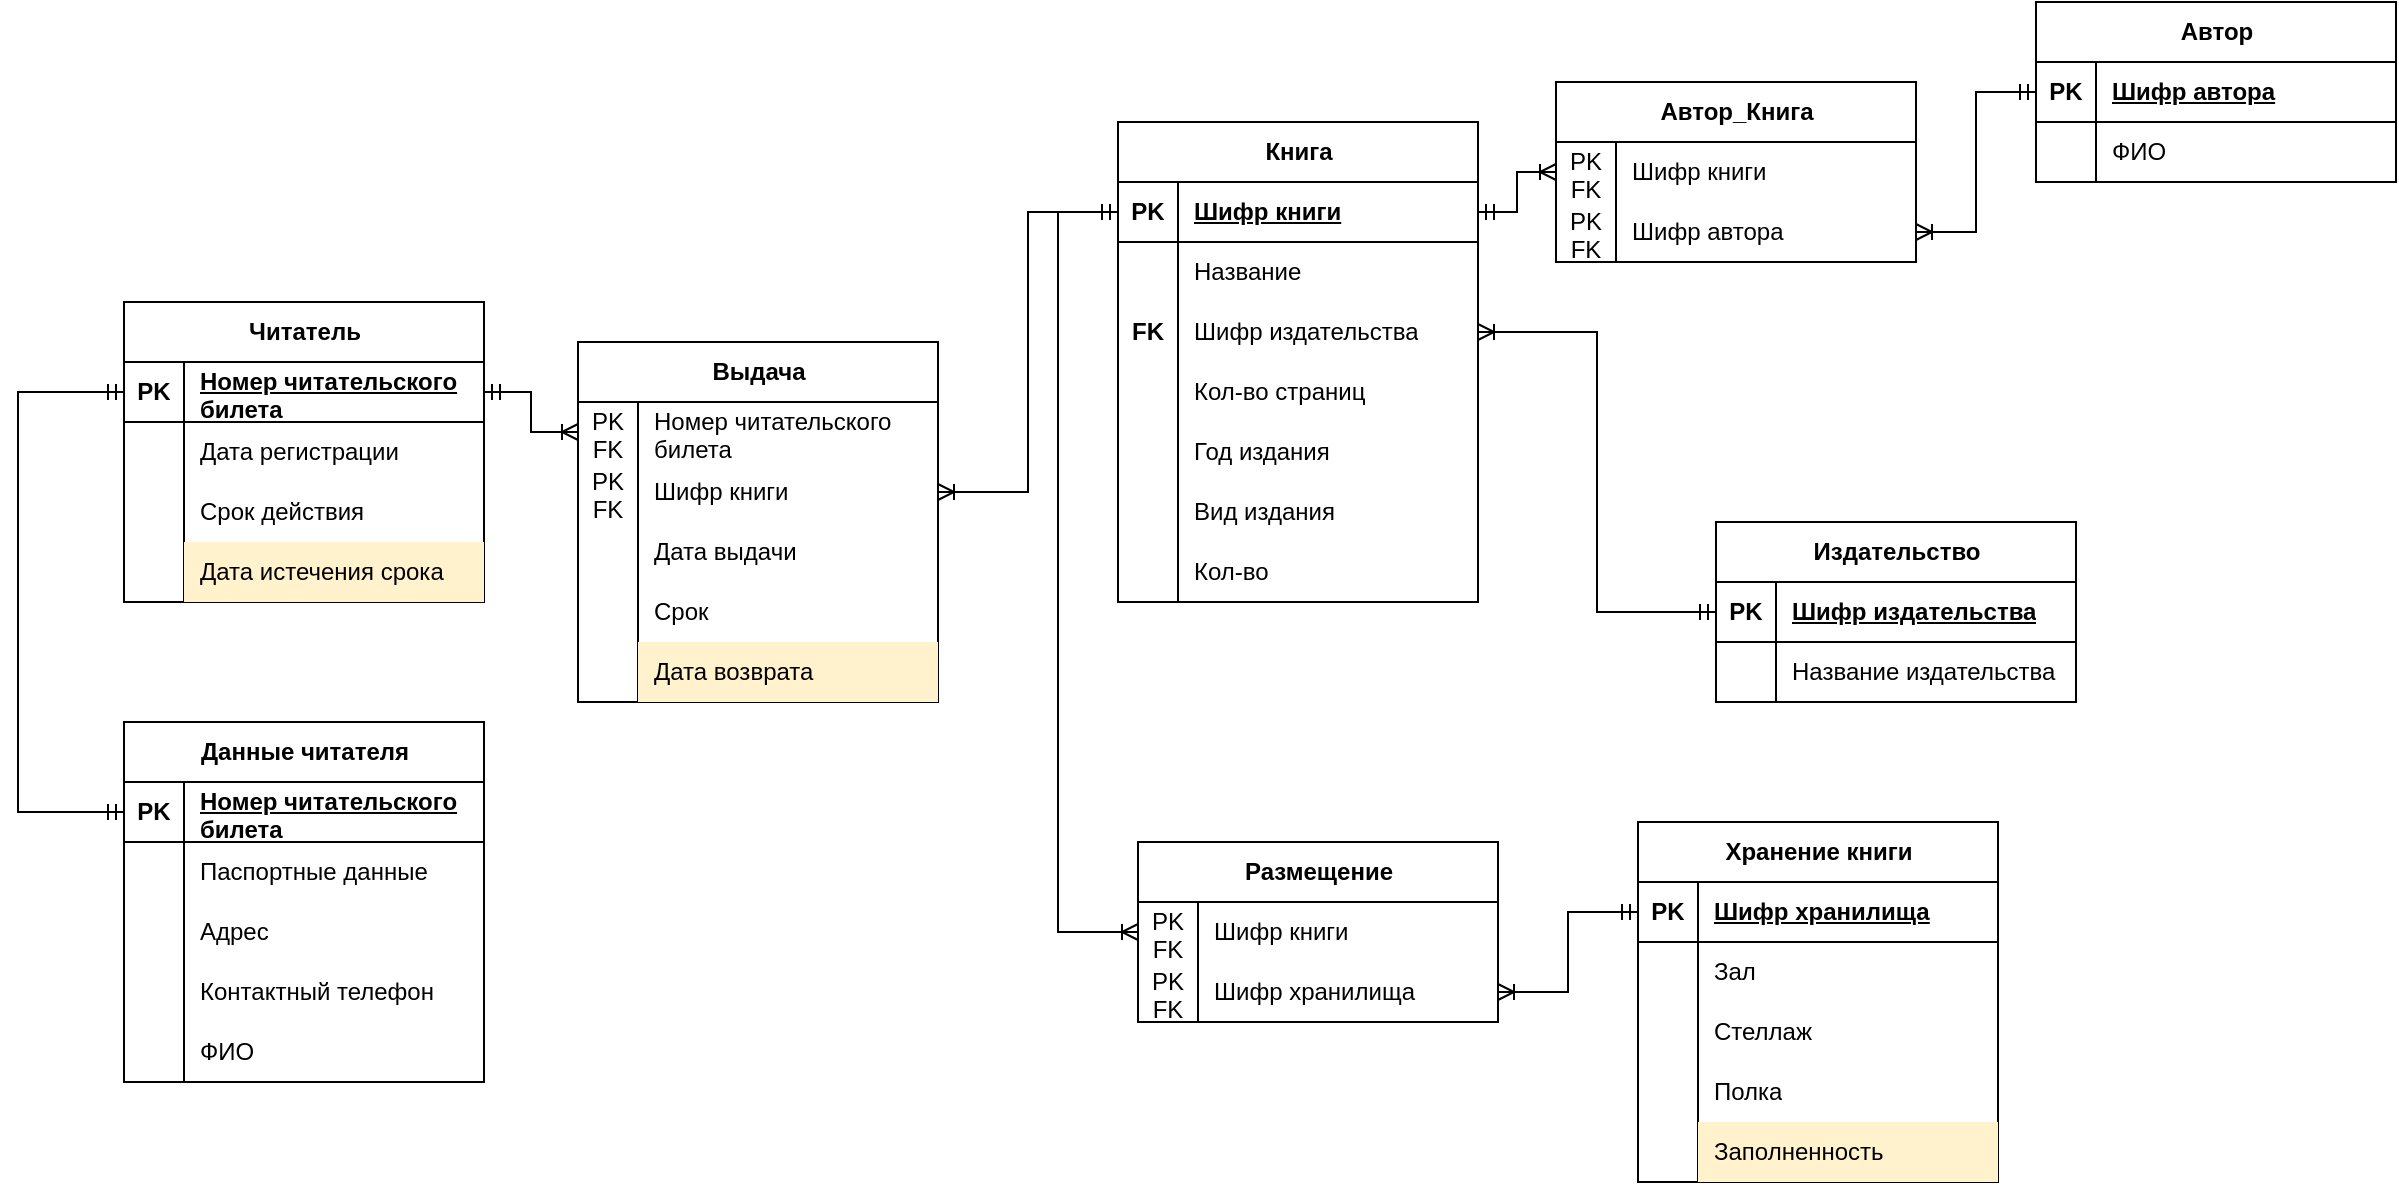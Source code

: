 <mxfile version="24.7.14">
  <diagram name="Страница — 1" id="LzeBoXB8WUXF_K56pBC5">
    <mxGraphModel dx="1050" dy="589" grid="1" gridSize="10" guides="1" tooltips="1" connect="1" arrows="1" fold="1" page="1" pageScale="1" pageWidth="827" pageHeight="1169" math="0" shadow="0">
      <root>
        <mxCell id="0" />
        <mxCell id="1" parent="0" />
        <mxCell id="ftoQZZpWw4mEpKQm2R86-1" value="Книга" style="shape=table;startSize=30;container=1;collapsible=1;childLayout=tableLayout;fixedRows=1;rowLines=0;fontStyle=1;align=center;resizeLast=1;html=1;" parent="1" vertex="1">
          <mxGeometry x="580" y="80" width="180" height="240" as="geometry" />
        </mxCell>
        <mxCell id="ftoQZZpWw4mEpKQm2R86-2" value="" style="shape=tableRow;horizontal=0;startSize=0;swimlaneHead=0;swimlaneBody=0;fillColor=none;collapsible=0;dropTarget=0;points=[[0,0.5],[1,0.5]];portConstraint=eastwest;top=0;left=0;right=0;bottom=1;" parent="ftoQZZpWw4mEpKQm2R86-1" vertex="1">
          <mxGeometry y="30" width="180" height="30" as="geometry" />
        </mxCell>
        <mxCell id="ftoQZZpWw4mEpKQm2R86-3" value="PK" style="shape=partialRectangle;connectable=0;fillColor=none;top=0;left=0;bottom=0;right=0;fontStyle=1;overflow=hidden;whiteSpace=wrap;html=1;" parent="ftoQZZpWw4mEpKQm2R86-2" vertex="1">
          <mxGeometry width="30" height="30" as="geometry">
            <mxRectangle width="30" height="30" as="alternateBounds" />
          </mxGeometry>
        </mxCell>
        <mxCell id="ftoQZZpWw4mEpKQm2R86-4" value="Шифр книги" style="shape=partialRectangle;connectable=0;fillColor=none;top=0;left=0;bottom=0;right=0;align=left;spacingLeft=6;fontStyle=5;overflow=hidden;whiteSpace=wrap;html=1;" parent="ftoQZZpWw4mEpKQm2R86-2" vertex="1">
          <mxGeometry x="30" width="150" height="30" as="geometry">
            <mxRectangle width="150" height="30" as="alternateBounds" />
          </mxGeometry>
        </mxCell>
        <mxCell id="ftoQZZpWw4mEpKQm2R86-5" value="" style="shape=tableRow;horizontal=0;startSize=0;swimlaneHead=0;swimlaneBody=0;fillColor=none;collapsible=0;dropTarget=0;points=[[0,0.5],[1,0.5]];portConstraint=eastwest;top=0;left=0;right=0;bottom=0;" parent="ftoQZZpWw4mEpKQm2R86-1" vertex="1">
          <mxGeometry y="60" width="180" height="30" as="geometry" />
        </mxCell>
        <mxCell id="ftoQZZpWw4mEpKQm2R86-6" value="" style="shape=partialRectangle;connectable=0;fillColor=none;top=0;left=0;bottom=0;right=0;editable=1;overflow=hidden;whiteSpace=wrap;html=1;" parent="ftoQZZpWw4mEpKQm2R86-5" vertex="1">
          <mxGeometry width="30" height="30" as="geometry">
            <mxRectangle width="30" height="30" as="alternateBounds" />
          </mxGeometry>
        </mxCell>
        <mxCell id="ftoQZZpWw4mEpKQm2R86-7" value="Название" style="shape=partialRectangle;connectable=0;fillColor=none;top=0;left=0;bottom=0;right=0;align=left;spacingLeft=6;overflow=hidden;whiteSpace=wrap;html=1;" parent="ftoQZZpWw4mEpKQm2R86-5" vertex="1">
          <mxGeometry x="30" width="150" height="30" as="geometry">
            <mxRectangle width="150" height="30" as="alternateBounds" />
          </mxGeometry>
        </mxCell>
        <mxCell id="ftoQZZpWw4mEpKQm2R86-11" value="" style="shape=tableRow;horizontal=0;startSize=0;swimlaneHead=0;swimlaneBody=0;fillColor=none;collapsible=0;dropTarget=0;points=[[0,0.5],[1,0.5]];portConstraint=eastwest;top=0;left=0;right=0;bottom=0;" parent="ftoQZZpWw4mEpKQm2R86-1" vertex="1">
          <mxGeometry y="90" width="180" height="30" as="geometry" />
        </mxCell>
        <mxCell id="ftoQZZpWw4mEpKQm2R86-12" value="&lt;b&gt;FK&lt;/b&gt;" style="shape=partialRectangle;connectable=0;fillColor=none;top=0;left=0;bottom=0;right=0;editable=1;overflow=hidden;whiteSpace=wrap;html=1;strokeWidth=1;perimeterSpacing=1;" parent="ftoQZZpWw4mEpKQm2R86-11" vertex="1">
          <mxGeometry width="30" height="30" as="geometry">
            <mxRectangle width="30" height="30" as="alternateBounds" />
          </mxGeometry>
        </mxCell>
        <mxCell id="ftoQZZpWw4mEpKQm2R86-13" value="Шифр издательства" style="shape=partialRectangle;connectable=0;fillColor=none;top=0;left=0;bottom=0;right=0;align=left;spacingLeft=6;overflow=hidden;whiteSpace=wrap;html=1;" parent="ftoQZZpWw4mEpKQm2R86-11" vertex="1">
          <mxGeometry x="30" width="150" height="30" as="geometry">
            <mxRectangle width="150" height="30" as="alternateBounds" />
          </mxGeometry>
        </mxCell>
        <mxCell id="ftoQZZpWw4mEpKQm2R86-17" style="shape=tableRow;horizontal=0;startSize=0;swimlaneHead=0;swimlaneBody=0;fillColor=none;collapsible=0;dropTarget=0;points=[[0,0.5],[1,0.5]];portConstraint=eastwest;top=0;left=0;right=0;bottom=0;" parent="ftoQZZpWw4mEpKQm2R86-1" vertex="1">
          <mxGeometry y="120" width="180" height="30" as="geometry" />
        </mxCell>
        <mxCell id="ftoQZZpWw4mEpKQm2R86-18" style="shape=partialRectangle;connectable=0;fillColor=none;top=0;left=0;bottom=0;right=0;editable=1;overflow=hidden;whiteSpace=wrap;html=1;" parent="ftoQZZpWw4mEpKQm2R86-17" vertex="1">
          <mxGeometry width="30" height="30" as="geometry">
            <mxRectangle width="30" height="30" as="alternateBounds" />
          </mxGeometry>
        </mxCell>
        <mxCell id="ftoQZZpWw4mEpKQm2R86-19" value="Кол-во страниц" style="shape=partialRectangle;connectable=0;fillColor=none;top=0;left=0;bottom=0;right=0;align=left;spacingLeft=6;overflow=hidden;whiteSpace=wrap;html=1;" parent="ftoQZZpWw4mEpKQm2R86-17" vertex="1">
          <mxGeometry x="30" width="150" height="30" as="geometry">
            <mxRectangle width="150" height="30" as="alternateBounds" />
          </mxGeometry>
        </mxCell>
        <mxCell id="ftoQZZpWw4mEpKQm2R86-93" style="shape=tableRow;horizontal=0;startSize=0;swimlaneHead=0;swimlaneBody=0;fillColor=none;collapsible=0;dropTarget=0;points=[[0,0.5],[1,0.5]];portConstraint=eastwest;top=0;left=0;right=0;bottom=0;" parent="ftoQZZpWw4mEpKQm2R86-1" vertex="1">
          <mxGeometry y="150" width="180" height="30" as="geometry" />
        </mxCell>
        <mxCell id="ftoQZZpWw4mEpKQm2R86-94" style="shape=partialRectangle;connectable=0;fillColor=none;top=0;left=0;bottom=0;right=0;editable=1;overflow=hidden;whiteSpace=wrap;html=1;" parent="ftoQZZpWw4mEpKQm2R86-93" vertex="1">
          <mxGeometry width="30" height="30" as="geometry">
            <mxRectangle width="30" height="30" as="alternateBounds" />
          </mxGeometry>
        </mxCell>
        <mxCell id="ftoQZZpWw4mEpKQm2R86-95" value="Год издания" style="shape=partialRectangle;connectable=0;fillColor=none;top=0;left=0;bottom=0;right=0;align=left;spacingLeft=6;overflow=hidden;whiteSpace=wrap;html=1;" parent="ftoQZZpWw4mEpKQm2R86-93" vertex="1">
          <mxGeometry x="30" width="150" height="30" as="geometry">
            <mxRectangle width="150" height="30" as="alternateBounds" />
          </mxGeometry>
        </mxCell>
        <mxCell id="ftoQZZpWw4mEpKQm2R86-90" style="shape=tableRow;horizontal=0;startSize=0;swimlaneHead=0;swimlaneBody=0;fillColor=none;collapsible=0;dropTarget=0;points=[[0,0.5],[1,0.5]];portConstraint=eastwest;top=0;left=0;right=0;bottom=0;" parent="ftoQZZpWw4mEpKQm2R86-1" vertex="1">
          <mxGeometry y="180" width="180" height="30" as="geometry" />
        </mxCell>
        <mxCell id="ftoQZZpWw4mEpKQm2R86-91" style="shape=partialRectangle;connectable=0;fillColor=none;top=0;left=0;bottom=0;right=0;editable=1;overflow=hidden;whiteSpace=wrap;html=1;" parent="ftoQZZpWw4mEpKQm2R86-90" vertex="1">
          <mxGeometry width="30" height="30" as="geometry">
            <mxRectangle width="30" height="30" as="alternateBounds" />
          </mxGeometry>
        </mxCell>
        <mxCell id="ftoQZZpWw4mEpKQm2R86-92" value="Вид издания" style="shape=partialRectangle;connectable=0;fillColor=none;top=0;left=0;bottom=0;right=0;align=left;spacingLeft=6;overflow=hidden;whiteSpace=wrap;html=1;" parent="ftoQZZpWw4mEpKQm2R86-90" vertex="1">
          <mxGeometry x="30" width="150" height="30" as="geometry">
            <mxRectangle width="150" height="30" as="alternateBounds" />
          </mxGeometry>
        </mxCell>
        <mxCell id="ftoQZZpWw4mEpKQm2R86-156" style="shape=tableRow;horizontal=0;startSize=0;swimlaneHead=0;swimlaneBody=0;fillColor=none;collapsible=0;dropTarget=0;points=[[0,0.5],[1,0.5]];portConstraint=eastwest;top=0;left=0;right=0;bottom=0;" parent="ftoQZZpWw4mEpKQm2R86-1" vertex="1">
          <mxGeometry y="210" width="180" height="30" as="geometry" />
        </mxCell>
        <mxCell id="ftoQZZpWw4mEpKQm2R86-157" style="shape=partialRectangle;connectable=0;fillColor=none;top=0;left=0;bottom=0;right=0;editable=1;overflow=hidden;whiteSpace=wrap;html=1;" parent="ftoQZZpWw4mEpKQm2R86-156" vertex="1">
          <mxGeometry width="30" height="30" as="geometry">
            <mxRectangle width="30" height="30" as="alternateBounds" />
          </mxGeometry>
        </mxCell>
        <mxCell id="ftoQZZpWw4mEpKQm2R86-158" value="Кол-во" style="shape=partialRectangle;connectable=0;fillColor=none;top=0;left=0;bottom=0;right=0;align=left;spacingLeft=6;overflow=hidden;whiteSpace=wrap;html=1;" parent="ftoQZZpWw4mEpKQm2R86-156" vertex="1">
          <mxGeometry x="30" width="150" height="30" as="geometry">
            <mxRectangle width="150" height="30" as="alternateBounds" />
          </mxGeometry>
        </mxCell>
        <mxCell id="ftoQZZpWw4mEpKQm2R86-20" value="Автор" style="shape=table;startSize=30;container=1;collapsible=1;childLayout=tableLayout;fixedRows=1;rowLines=0;fontStyle=1;align=center;resizeLast=1;html=1;" parent="1" vertex="1">
          <mxGeometry x="1039" y="20" width="180" height="90" as="geometry" />
        </mxCell>
        <mxCell id="ftoQZZpWw4mEpKQm2R86-21" value="" style="shape=tableRow;horizontal=0;startSize=0;swimlaneHead=0;swimlaneBody=0;fillColor=none;collapsible=0;dropTarget=0;points=[[0,0.5],[1,0.5]];portConstraint=eastwest;top=0;left=0;right=0;bottom=1;" parent="ftoQZZpWw4mEpKQm2R86-20" vertex="1">
          <mxGeometry y="30" width="180" height="30" as="geometry" />
        </mxCell>
        <mxCell id="ftoQZZpWw4mEpKQm2R86-22" value="PK" style="shape=partialRectangle;connectable=0;fillColor=none;top=0;left=0;bottom=0;right=0;fontStyle=1;overflow=hidden;whiteSpace=wrap;html=1;" parent="ftoQZZpWw4mEpKQm2R86-21" vertex="1">
          <mxGeometry width="30" height="30" as="geometry">
            <mxRectangle width="30" height="30" as="alternateBounds" />
          </mxGeometry>
        </mxCell>
        <mxCell id="ftoQZZpWw4mEpKQm2R86-23" value="Шифр автора" style="shape=partialRectangle;connectable=0;fillColor=none;top=0;left=0;bottom=0;right=0;align=left;spacingLeft=6;fontStyle=5;overflow=hidden;whiteSpace=wrap;html=1;" parent="ftoQZZpWw4mEpKQm2R86-21" vertex="1">
          <mxGeometry x="30" width="150" height="30" as="geometry">
            <mxRectangle width="150" height="30" as="alternateBounds" />
          </mxGeometry>
        </mxCell>
        <mxCell id="ftoQZZpWw4mEpKQm2R86-24" value="" style="shape=tableRow;horizontal=0;startSize=0;swimlaneHead=0;swimlaneBody=0;fillColor=none;collapsible=0;dropTarget=0;points=[[0,0.5],[1,0.5]];portConstraint=eastwest;top=0;left=0;right=0;bottom=0;" parent="ftoQZZpWw4mEpKQm2R86-20" vertex="1">
          <mxGeometry y="60" width="180" height="30" as="geometry" />
        </mxCell>
        <mxCell id="ftoQZZpWw4mEpKQm2R86-25" value="" style="shape=partialRectangle;connectable=0;fillColor=none;top=0;left=0;bottom=0;right=0;editable=1;overflow=hidden;whiteSpace=wrap;html=1;" parent="ftoQZZpWw4mEpKQm2R86-24" vertex="1">
          <mxGeometry width="30" height="30" as="geometry">
            <mxRectangle width="30" height="30" as="alternateBounds" />
          </mxGeometry>
        </mxCell>
        <mxCell id="ftoQZZpWw4mEpKQm2R86-26" value="ФИО" style="shape=partialRectangle;connectable=0;fillColor=none;top=0;left=0;bottom=0;right=0;align=left;spacingLeft=6;overflow=hidden;whiteSpace=wrap;html=1;" parent="ftoQZZpWw4mEpKQm2R86-24" vertex="1">
          <mxGeometry x="30" width="150" height="30" as="geometry">
            <mxRectangle width="150" height="30" as="alternateBounds" />
          </mxGeometry>
        </mxCell>
        <mxCell id="ftoQZZpWw4mEpKQm2R86-34" value="Издательство" style="shape=table;startSize=30;container=1;collapsible=1;childLayout=tableLayout;fixedRows=1;rowLines=0;fontStyle=1;align=center;resizeLast=1;html=1;" parent="1" vertex="1">
          <mxGeometry x="879" y="280" width="180" height="90" as="geometry" />
        </mxCell>
        <mxCell id="ftoQZZpWw4mEpKQm2R86-35" value="" style="shape=tableRow;horizontal=0;startSize=0;swimlaneHead=0;swimlaneBody=0;fillColor=none;collapsible=0;dropTarget=0;points=[[0,0.5],[1,0.5]];portConstraint=eastwest;top=0;left=0;right=0;bottom=1;" parent="ftoQZZpWw4mEpKQm2R86-34" vertex="1">
          <mxGeometry y="30" width="180" height="30" as="geometry" />
        </mxCell>
        <mxCell id="ftoQZZpWw4mEpKQm2R86-36" value="PK" style="shape=partialRectangle;connectable=0;fillColor=none;top=0;left=0;bottom=0;right=0;fontStyle=1;overflow=hidden;whiteSpace=wrap;html=1;" parent="ftoQZZpWw4mEpKQm2R86-35" vertex="1">
          <mxGeometry width="30" height="30" as="geometry">
            <mxRectangle width="30" height="30" as="alternateBounds" />
          </mxGeometry>
        </mxCell>
        <mxCell id="ftoQZZpWw4mEpKQm2R86-37" value="Шифр издательства" style="shape=partialRectangle;connectable=0;fillColor=none;top=0;left=0;bottom=0;right=0;align=left;spacingLeft=6;fontStyle=5;overflow=hidden;whiteSpace=wrap;html=1;" parent="ftoQZZpWw4mEpKQm2R86-35" vertex="1">
          <mxGeometry x="30" width="150" height="30" as="geometry">
            <mxRectangle width="150" height="30" as="alternateBounds" />
          </mxGeometry>
        </mxCell>
        <mxCell id="ftoQZZpWw4mEpKQm2R86-38" value="" style="shape=tableRow;horizontal=0;startSize=0;swimlaneHead=0;swimlaneBody=0;fillColor=none;collapsible=0;dropTarget=0;points=[[0,0.5],[1,0.5]];portConstraint=eastwest;top=0;left=0;right=0;bottom=0;" parent="ftoQZZpWw4mEpKQm2R86-34" vertex="1">
          <mxGeometry y="60" width="180" height="30" as="geometry" />
        </mxCell>
        <mxCell id="ftoQZZpWw4mEpKQm2R86-39" value="" style="shape=partialRectangle;connectable=0;fillColor=none;top=0;left=0;bottom=0;right=0;editable=1;overflow=hidden;whiteSpace=wrap;html=1;" parent="ftoQZZpWw4mEpKQm2R86-38" vertex="1">
          <mxGeometry width="30" height="30" as="geometry">
            <mxRectangle width="30" height="30" as="alternateBounds" />
          </mxGeometry>
        </mxCell>
        <mxCell id="ftoQZZpWw4mEpKQm2R86-40" value="Название издательства" style="shape=partialRectangle;connectable=0;fillColor=none;top=0;left=0;bottom=0;right=0;align=left;spacingLeft=6;overflow=hidden;whiteSpace=wrap;html=1;" parent="ftoQZZpWw4mEpKQm2R86-38" vertex="1">
          <mxGeometry x="30" width="150" height="30" as="geometry">
            <mxRectangle width="150" height="30" as="alternateBounds" />
          </mxGeometry>
        </mxCell>
        <mxCell id="ftoQZZpWw4mEpKQm2R86-47" value="" style="edgeStyle=orthogonalEdgeStyle;fontSize=12;html=1;endArrow=ERoneToMany;startArrow=ERmandOne;rounded=0;entryX=1;entryY=0.5;entryDx=0;entryDy=0;" parent="1" source="ftoQZZpWw4mEpKQm2R86-35" target="ftoQZZpWw4mEpKQm2R86-11" edge="1">
          <mxGeometry width="100" height="100" relative="1" as="geometry">
            <mxPoint x="649" y="440" as="sourcePoint" />
            <mxPoint x="749" y="340" as="targetPoint" />
          </mxGeometry>
        </mxCell>
        <mxCell id="ftoQZZpWw4mEpKQm2R86-48" value="Автор_Книга" style="shape=table;startSize=30;container=1;collapsible=1;childLayout=tableLayout;fixedRows=1;rowLines=0;fontStyle=1;align=center;resizeLast=1;html=1;" parent="1" vertex="1">
          <mxGeometry x="799" y="60" width="180" height="90" as="geometry" />
        </mxCell>
        <mxCell id="ftoQZZpWw4mEpKQm2R86-52" value="" style="shape=tableRow;horizontal=0;startSize=0;swimlaneHead=0;swimlaneBody=0;fillColor=none;collapsible=0;dropTarget=0;points=[[0,0.5],[1,0.5]];portConstraint=eastwest;top=0;left=0;right=0;bottom=0;" parent="ftoQZZpWw4mEpKQm2R86-48" vertex="1">
          <mxGeometry y="30" width="180" height="30" as="geometry" />
        </mxCell>
        <mxCell id="ftoQZZpWw4mEpKQm2R86-53" value="PK FK" style="shape=partialRectangle;connectable=0;fillColor=none;top=0;left=0;bottom=0;right=0;editable=1;overflow=hidden;whiteSpace=wrap;html=1;" parent="ftoQZZpWw4mEpKQm2R86-52" vertex="1">
          <mxGeometry width="30" height="30" as="geometry">
            <mxRectangle width="30" height="30" as="alternateBounds" />
          </mxGeometry>
        </mxCell>
        <mxCell id="ftoQZZpWw4mEpKQm2R86-54" value="Шифр книги" style="shape=partialRectangle;connectable=0;fillColor=none;top=0;left=0;bottom=0;right=0;align=left;spacingLeft=6;overflow=hidden;whiteSpace=wrap;html=1;" parent="ftoQZZpWw4mEpKQm2R86-52" vertex="1">
          <mxGeometry x="30" width="150" height="30" as="geometry">
            <mxRectangle width="150" height="30" as="alternateBounds" />
          </mxGeometry>
        </mxCell>
        <mxCell id="ftoQZZpWw4mEpKQm2R86-55" value="" style="shape=tableRow;horizontal=0;startSize=0;swimlaneHead=0;swimlaneBody=0;fillColor=none;collapsible=0;dropTarget=0;points=[[0,0.5],[1,0.5]];portConstraint=eastwest;top=0;left=0;right=0;bottom=0;" parent="ftoQZZpWw4mEpKQm2R86-48" vertex="1">
          <mxGeometry y="60" width="180" height="30" as="geometry" />
        </mxCell>
        <mxCell id="ftoQZZpWw4mEpKQm2R86-56" value="PK FK" style="shape=partialRectangle;connectable=0;fillColor=none;top=0;left=0;bottom=0;right=0;editable=1;overflow=hidden;whiteSpace=wrap;html=1;" parent="ftoQZZpWw4mEpKQm2R86-55" vertex="1">
          <mxGeometry width="30" height="30" as="geometry">
            <mxRectangle width="30" height="30" as="alternateBounds" />
          </mxGeometry>
        </mxCell>
        <mxCell id="ftoQZZpWw4mEpKQm2R86-57" value="Шифр автора" style="shape=partialRectangle;connectable=0;fillColor=none;top=0;left=0;bottom=0;right=0;align=left;spacingLeft=6;overflow=hidden;whiteSpace=wrap;html=1;" parent="ftoQZZpWw4mEpKQm2R86-55" vertex="1">
          <mxGeometry x="30" width="150" height="30" as="geometry">
            <mxRectangle width="150" height="30" as="alternateBounds" />
          </mxGeometry>
        </mxCell>
        <mxCell id="ftoQZZpWw4mEpKQm2R86-61" value="" style="edgeStyle=orthogonalEdgeStyle;fontSize=12;html=1;endArrow=ERoneToMany;startArrow=ERmandOne;rounded=0;entryX=0;entryY=0.5;entryDx=0;entryDy=0;exitX=1;exitY=0.5;exitDx=0;exitDy=0;" parent="1" source="ftoQZZpWw4mEpKQm2R86-2" target="ftoQZZpWw4mEpKQm2R86-52" edge="1">
          <mxGeometry width="100" height="100" relative="1" as="geometry">
            <mxPoint x="944" y="430" as="sourcePoint" />
            <mxPoint x="834" y="220" as="targetPoint" />
          </mxGeometry>
        </mxCell>
        <mxCell id="ftoQZZpWw4mEpKQm2R86-62" value="" style="edgeStyle=orthogonalEdgeStyle;fontSize=12;html=1;endArrow=ERoneToMany;startArrow=ERmandOne;rounded=0;entryX=1;entryY=0.5;entryDx=0;entryDy=0;exitX=0;exitY=0.5;exitDx=0;exitDy=0;" parent="1" source="ftoQZZpWw4mEpKQm2R86-21" target="ftoQZZpWw4mEpKQm2R86-55" edge="1">
          <mxGeometry width="100" height="100" relative="1" as="geometry">
            <mxPoint x="889" y="290" as="sourcePoint" />
            <mxPoint x="999" y="210" as="targetPoint" />
          </mxGeometry>
        </mxCell>
        <mxCell id="ftoQZZpWw4mEpKQm2R86-63" value="Читатель" style="shape=table;startSize=30;container=1;collapsible=1;childLayout=tableLayout;fixedRows=1;rowLines=0;fontStyle=1;align=center;resizeLast=1;html=1;" parent="1" vertex="1">
          <mxGeometry x="83" y="170" width="180" height="150" as="geometry" />
        </mxCell>
        <mxCell id="ftoQZZpWw4mEpKQm2R86-64" value="" style="shape=tableRow;horizontal=0;startSize=0;swimlaneHead=0;swimlaneBody=0;fillColor=none;collapsible=0;dropTarget=0;points=[[0,0.5],[1,0.5]];portConstraint=eastwest;top=0;left=0;right=0;bottom=1;" parent="ftoQZZpWw4mEpKQm2R86-63" vertex="1">
          <mxGeometry y="30" width="180" height="30" as="geometry" />
        </mxCell>
        <mxCell id="ftoQZZpWw4mEpKQm2R86-65" value="PK" style="shape=partialRectangle;connectable=0;fillColor=none;top=0;left=0;bottom=0;right=0;fontStyle=1;overflow=hidden;whiteSpace=wrap;html=1;" parent="ftoQZZpWw4mEpKQm2R86-64" vertex="1">
          <mxGeometry width="30" height="30" as="geometry">
            <mxRectangle width="30" height="30" as="alternateBounds" />
          </mxGeometry>
        </mxCell>
        <mxCell id="ftoQZZpWw4mEpKQm2R86-66" value="Номер читательского билета" style="shape=partialRectangle;connectable=0;fillColor=none;top=0;left=0;bottom=0;right=0;align=left;spacingLeft=6;fontStyle=5;overflow=hidden;whiteSpace=wrap;html=1;" parent="ftoQZZpWw4mEpKQm2R86-64" vertex="1">
          <mxGeometry x="30" width="150" height="30" as="geometry">
            <mxRectangle width="150" height="30" as="alternateBounds" />
          </mxGeometry>
        </mxCell>
        <mxCell id="ftoQZZpWw4mEpKQm2R86-164" style="shape=tableRow;horizontal=0;startSize=0;swimlaneHead=0;swimlaneBody=0;fillColor=none;collapsible=0;dropTarget=0;points=[[0,0.5],[1,0.5]];portConstraint=eastwest;top=0;left=0;right=0;bottom=0;" parent="ftoQZZpWw4mEpKQm2R86-63" vertex="1">
          <mxGeometry y="60" width="180" height="30" as="geometry" />
        </mxCell>
        <mxCell id="ftoQZZpWw4mEpKQm2R86-165" style="shape=partialRectangle;connectable=0;fillColor=none;top=0;left=0;bottom=0;right=0;editable=1;overflow=hidden;whiteSpace=wrap;html=1;" parent="ftoQZZpWw4mEpKQm2R86-164" vertex="1">
          <mxGeometry width="30" height="30" as="geometry">
            <mxRectangle width="30" height="30" as="alternateBounds" />
          </mxGeometry>
        </mxCell>
        <mxCell id="ftoQZZpWw4mEpKQm2R86-166" value="Дата регистрации" style="shape=partialRectangle;connectable=0;fillColor=none;top=0;left=0;bottom=0;right=0;align=left;spacingLeft=6;overflow=hidden;whiteSpace=wrap;html=1;" parent="ftoQZZpWw4mEpKQm2R86-164" vertex="1">
          <mxGeometry x="30" width="150" height="30" as="geometry">
            <mxRectangle width="150" height="30" as="alternateBounds" />
          </mxGeometry>
        </mxCell>
        <mxCell id="ftoQZZpWw4mEpKQm2R86-167" style="shape=tableRow;horizontal=0;startSize=0;swimlaneHead=0;swimlaneBody=0;fillColor=none;collapsible=0;dropTarget=0;points=[[0,0.5],[1,0.5]];portConstraint=eastwest;top=0;left=0;right=0;bottom=0;" parent="ftoQZZpWw4mEpKQm2R86-63" vertex="1">
          <mxGeometry y="90" width="180" height="30" as="geometry" />
        </mxCell>
        <mxCell id="ftoQZZpWw4mEpKQm2R86-168" style="shape=partialRectangle;connectable=0;fillColor=none;top=0;left=0;bottom=0;right=0;editable=1;overflow=hidden;whiteSpace=wrap;html=1;" parent="ftoQZZpWw4mEpKQm2R86-167" vertex="1">
          <mxGeometry width="30" height="30" as="geometry">
            <mxRectangle width="30" height="30" as="alternateBounds" />
          </mxGeometry>
        </mxCell>
        <mxCell id="ftoQZZpWw4mEpKQm2R86-169" value="Срок действия" style="shape=partialRectangle;connectable=0;fillColor=none;top=0;left=0;bottom=0;right=0;align=left;spacingLeft=6;overflow=hidden;whiteSpace=wrap;html=1;" parent="ftoQZZpWw4mEpKQm2R86-167" vertex="1">
          <mxGeometry x="30" width="150" height="30" as="geometry">
            <mxRectangle width="150" height="30" as="alternateBounds" />
          </mxGeometry>
        </mxCell>
        <mxCell id="ftoQZZpWw4mEpKQm2R86-173" style="shape=tableRow;horizontal=0;startSize=0;swimlaneHead=0;swimlaneBody=0;fillColor=none;collapsible=0;dropTarget=0;points=[[0,0.5],[1,0.5]];portConstraint=eastwest;top=0;left=0;right=0;bottom=0;" parent="ftoQZZpWw4mEpKQm2R86-63" vertex="1">
          <mxGeometry y="120" width="180" height="30" as="geometry" />
        </mxCell>
        <mxCell id="ftoQZZpWw4mEpKQm2R86-174" style="shape=partialRectangle;connectable=0;fillColor=none;top=0;left=0;bottom=0;right=0;editable=1;overflow=hidden;whiteSpace=wrap;html=1;" parent="ftoQZZpWw4mEpKQm2R86-173" vertex="1">
          <mxGeometry width="30" height="30" as="geometry">
            <mxRectangle width="30" height="30" as="alternateBounds" />
          </mxGeometry>
        </mxCell>
        <mxCell id="ftoQZZpWw4mEpKQm2R86-175" value="Дата истечения срока" style="shape=partialRectangle;connectable=0;fillColor=#fff2cc;top=0;left=0;bottom=0;right=0;align=left;spacingLeft=6;overflow=hidden;whiteSpace=wrap;html=1;strokeColor=#d6b656;" parent="ftoQZZpWw4mEpKQm2R86-173" vertex="1">
          <mxGeometry x="30" width="150" height="30" as="geometry">
            <mxRectangle width="150" height="30" as="alternateBounds" />
          </mxGeometry>
        </mxCell>
        <mxCell id="ftoQZZpWw4mEpKQm2R86-76" value="Данные читателя" style="shape=table;startSize=30;container=1;collapsible=1;childLayout=tableLayout;fixedRows=1;rowLines=0;fontStyle=1;align=center;resizeLast=1;html=1;" parent="1" vertex="1">
          <mxGeometry x="83" y="380" width="180" height="180" as="geometry" />
        </mxCell>
        <mxCell id="ftoQZZpWw4mEpKQm2R86-77" value="" style="shape=tableRow;horizontal=0;startSize=0;swimlaneHead=0;swimlaneBody=0;fillColor=none;collapsible=0;dropTarget=0;points=[[0,0.5],[1,0.5]];portConstraint=eastwest;top=0;left=0;right=0;bottom=1;" parent="ftoQZZpWw4mEpKQm2R86-76" vertex="1">
          <mxGeometry y="30" width="180" height="30" as="geometry" />
        </mxCell>
        <mxCell id="ftoQZZpWw4mEpKQm2R86-78" value="PK" style="shape=partialRectangle;connectable=0;fillColor=none;top=0;left=0;bottom=0;right=0;fontStyle=1;overflow=hidden;whiteSpace=wrap;html=1;" parent="ftoQZZpWw4mEpKQm2R86-77" vertex="1">
          <mxGeometry width="30" height="30" as="geometry">
            <mxRectangle width="30" height="30" as="alternateBounds" />
          </mxGeometry>
        </mxCell>
        <mxCell id="ftoQZZpWw4mEpKQm2R86-79" value="Номер читательского билета" style="shape=partialRectangle;connectable=0;fillColor=none;top=0;left=0;bottom=0;right=0;align=left;spacingLeft=6;fontStyle=5;overflow=hidden;whiteSpace=wrap;html=1;" parent="ftoQZZpWw4mEpKQm2R86-77" vertex="1">
          <mxGeometry x="30" width="150" height="30" as="geometry">
            <mxRectangle width="150" height="30" as="alternateBounds" />
          </mxGeometry>
        </mxCell>
        <mxCell id="ftoQZZpWw4mEpKQm2R86-80" value="" style="shape=tableRow;horizontal=0;startSize=0;swimlaneHead=0;swimlaneBody=0;fillColor=none;collapsible=0;dropTarget=0;points=[[0,0.5],[1,0.5]];portConstraint=eastwest;top=0;left=0;right=0;bottom=0;" parent="ftoQZZpWw4mEpKQm2R86-76" vertex="1">
          <mxGeometry y="60" width="180" height="30" as="geometry" />
        </mxCell>
        <mxCell id="ftoQZZpWw4mEpKQm2R86-81" value="" style="shape=partialRectangle;connectable=0;fillColor=none;top=0;left=0;bottom=0;right=0;editable=1;overflow=hidden;whiteSpace=wrap;html=1;" parent="ftoQZZpWw4mEpKQm2R86-80" vertex="1">
          <mxGeometry width="30" height="30" as="geometry">
            <mxRectangle width="30" height="30" as="alternateBounds" />
          </mxGeometry>
        </mxCell>
        <mxCell id="ftoQZZpWw4mEpKQm2R86-82" value="Паспортные данные" style="shape=partialRectangle;connectable=0;fillColor=none;top=0;left=0;bottom=0;right=0;align=left;spacingLeft=6;overflow=hidden;whiteSpace=wrap;html=1;" parent="ftoQZZpWw4mEpKQm2R86-80" vertex="1">
          <mxGeometry x="30" width="150" height="30" as="geometry">
            <mxRectangle width="150" height="30" as="alternateBounds" />
          </mxGeometry>
        </mxCell>
        <mxCell id="ftoQZZpWw4mEpKQm2R86-83" value="" style="shape=tableRow;horizontal=0;startSize=0;swimlaneHead=0;swimlaneBody=0;fillColor=none;collapsible=0;dropTarget=0;points=[[0,0.5],[1,0.5]];portConstraint=eastwest;top=0;left=0;right=0;bottom=0;" parent="ftoQZZpWw4mEpKQm2R86-76" vertex="1">
          <mxGeometry y="90" width="180" height="30" as="geometry" />
        </mxCell>
        <mxCell id="ftoQZZpWw4mEpKQm2R86-84" value="" style="shape=partialRectangle;connectable=0;fillColor=none;top=0;left=0;bottom=0;right=0;editable=1;overflow=hidden;whiteSpace=wrap;html=1;" parent="ftoQZZpWw4mEpKQm2R86-83" vertex="1">
          <mxGeometry width="30" height="30" as="geometry">
            <mxRectangle width="30" height="30" as="alternateBounds" />
          </mxGeometry>
        </mxCell>
        <mxCell id="ftoQZZpWw4mEpKQm2R86-85" value="Адрес" style="shape=partialRectangle;connectable=0;fillColor=none;top=0;left=0;bottom=0;right=0;align=left;spacingLeft=6;overflow=hidden;whiteSpace=wrap;html=1;" parent="ftoQZZpWw4mEpKQm2R86-83" vertex="1">
          <mxGeometry x="30" width="150" height="30" as="geometry">
            <mxRectangle width="150" height="30" as="alternateBounds" />
          </mxGeometry>
        </mxCell>
        <mxCell id="ftoQZZpWw4mEpKQm2R86-86" value="" style="shape=tableRow;horizontal=0;startSize=0;swimlaneHead=0;swimlaneBody=0;fillColor=none;collapsible=0;dropTarget=0;points=[[0,0.5],[1,0.5]];portConstraint=eastwest;top=0;left=0;right=0;bottom=0;" parent="ftoQZZpWw4mEpKQm2R86-76" vertex="1">
          <mxGeometry y="120" width="180" height="30" as="geometry" />
        </mxCell>
        <mxCell id="ftoQZZpWw4mEpKQm2R86-87" value="" style="shape=partialRectangle;connectable=0;fillColor=none;top=0;left=0;bottom=0;right=0;editable=1;overflow=hidden;whiteSpace=wrap;html=1;" parent="ftoQZZpWw4mEpKQm2R86-86" vertex="1">
          <mxGeometry width="30" height="30" as="geometry">
            <mxRectangle width="30" height="30" as="alternateBounds" />
          </mxGeometry>
        </mxCell>
        <mxCell id="ftoQZZpWw4mEpKQm2R86-88" value="Контактный телефон" style="shape=partialRectangle;connectable=0;fillColor=none;top=0;left=0;bottom=0;right=0;align=left;spacingLeft=6;overflow=hidden;whiteSpace=wrap;html=1;" parent="ftoQZZpWw4mEpKQm2R86-86" vertex="1">
          <mxGeometry x="30" width="150" height="30" as="geometry">
            <mxRectangle width="150" height="30" as="alternateBounds" />
          </mxGeometry>
        </mxCell>
        <mxCell id="ftoQZZpWw4mEpKQm2R86-170" style="shape=tableRow;horizontal=0;startSize=0;swimlaneHead=0;swimlaneBody=0;fillColor=none;collapsible=0;dropTarget=0;points=[[0,0.5],[1,0.5]];portConstraint=eastwest;top=0;left=0;right=0;bottom=0;" parent="ftoQZZpWw4mEpKQm2R86-76" vertex="1">
          <mxGeometry y="150" width="180" height="30" as="geometry" />
        </mxCell>
        <mxCell id="ftoQZZpWw4mEpKQm2R86-171" style="shape=partialRectangle;connectable=0;fillColor=none;top=0;left=0;bottom=0;right=0;editable=1;overflow=hidden;whiteSpace=wrap;html=1;" parent="ftoQZZpWw4mEpKQm2R86-170" vertex="1">
          <mxGeometry width="30" height="30" as="geometry">
            <mxRectangle width="30" height="30" as="alternateBounds" />
          </mxGeometry>
        </mxCell>
        <mxCell id="ftoQZZpWw4mEpKQm2R86-172" value="ФИО" style="shape=partialRectangle;connectable=0;fillColor=none;top=0;left=0;bottom=0;right=0;align=left;spacingLeft=6;overflow=hidden;whiteSpace=wrap;html=1;" parent="ftoQZZpWw4mEpKQm2R86-170" vertex="1">
          <mxGeometry x="30" width="150" height="30" as="geometry">
            <mxRectangle width="150" height="30" as="alternateBounds" />
          </mxGeometry>
        </mxCell>
        <mxCell id="ftoQZZpWw4mEpKQm2R86-89" value="" style="edgeStyle=elbowEdgeStyle;fontSize=12;html=1;endArrow=ERmandOne;startArrow=ERmandOne;rounded=0;entryX=0;entryY=0.5;entryDx=0;entryDy=0;exitX=0;exitY=0.5;exitDx=0;exitDy=0;" parent="1" source="ftoQZZpWw4mEpKQm2R86-77" target="ftoQZZpWw4mEpKQm2R86-64" edge="1">
          <mxGeometry width="100" height="100" relative="1" as="geometry">
            <mxPoint x="40" y="460" as="sourcePoint" />
            <mxPoint x="140" y="360" as="targetPoint" />
            <Array as="points">
              <mxPoint x="30" y="320" />
            </Array>
          </mxGeometry>
        </mxCell>
        <mxCell id="ftoQZZpWw4mEpKQm2R86-96" value="Выдача" style="shape=table;startSize=30;container=1;collapsible=1;childLayout=tableLayout;fixedRows=1;rowLines=0;fontStyle=1;align=center;resizeLast=1;html=1;" parent="1" vertex="1">
          <mxGeometry x="310" y="190" width="180" height="180" as="geometry" />
        </mxCell>
        <mxCell id="ftoQZZpWw4mEpKQm2R86-100" value="" style="shape=tableRow;horizontal=0;startSize=0;swimlaneHead=0;swimlaneBody=0;fillColor=none;collapsible=0;dropTarget=0;points=[[0,0.5],[1,0.5]];portConstraint=eastwest;top=0;left=0;right=0;bottom=0;" parent="ftoQZZpWw4mEpKQm2R86-96" vertex="1">
          <mxGeometry y="30" width="180" height="30" as="geometry" />
        </mxCell>
        <mxCell id="ftoQZZpWw4mEpKQm2R86-101" value="PK FK" style="shape=partialRectangle;connectable=0;fillColor=none;top=0;left=0;bottom=0;right=0;editable=1;overflow=hidden;whiteSpace=wrap;html=1;" parent="ftoQZZpWw4mEpKQm2R86-100" vertex="1">
          <mxGeometry width="30" height="30" as="geometry">
            <mxRectangle width="30" height="30" as="alternateBounds" />
          </mxGeometry>
        </mxCell>
        <mxCell id="ftoQZZpWw4mEpKQm2R86-102" value="&lt;span style=&quot;&quot;&gt;Номер читательского билета&lt;/span&gt;" style="shape=partialRectangle;connectable=0;fillColor=none;top=0;left=0;bottom=0;right=0;align=left;spacingLeft=6;overflow=hidden;whiteSpace=wrap;html=1;verticalAlign=middle;fontStyle=0" parent="ftoQZZpWw4mEpKQm2R86-100" vertex="1">
          <mxGeometry x="30" width="150" height="30" as="geometry">
            <mxRectangle width="150" height="30" as="alternateBounds" />
          </mxGeometry>
        </mxCell>
        <mxCell id="ftoQZZpWw4mEpKQm2R86-103" value="" style="shape=tableRow;horizontal=0;startSize=0;swimlaneHead=0;swimlaneBody=0;fillColor=none;collapsible=0;dropTarget=0;points=[[0,0.5],[1,0.5]];portConstraint=eastwest;top=0;left=0;right=0;bottom=0;" parent="ftoQZZpWw4mEpKQm2R86-96" vertex="1">
          <mxGeometry y="60" width="180" height="30" as="geometry" />
        </mxCell>
        <mxCell id="ftoQZZpWw4mEpKQm2R86-104" value="PK FK" style="shape=partialRectangle;connectable=0;fillColor=none;top=0;left=0;bottom=0;right=0;editable=1;overflow=hidden;whiteSpace=wrap;html=1;" parent="ftoQZZpWw4mEpKQm2R86-103" vertex="1">
          <mxGeometry width="30" height="30" as="geometry">
            <mxRectangle width="30" height="30" as="alternateBounds" />
          </mxGeometry>
        </mxCell>
        <mxCell id="ftoQZZpWw4mEpKQm2R86-105" value="Шифр книги" style="shape=partialRectangle;connectable=0;fillColor=none;top=0;left=0;bottom=0;right=0;align=left;spacingLeft=6;overflow=hidden;whiteSpace=wrap;html=1;" parent="ftoQZZpWw4mEpKQm2R86-103" vertex="1">
          <mxGeometry x="30" width="150" height="30" as="geometry">
            <mxRectangle width="150" height="30" as="alternateBounds" />
          </mxGeometry>
        </mxCell>
        <mxCell id="ftoQZZpWw4mEpKQm2R86-106" value="" style="shape=tableRow;horizontal=0;startSize=0;swimlaneHead=0;swimlaneBody=0;fillColor=none;collapsible=0;dropTarget=0;points=[[0,0.5],[1,0.5]];portConstraint=eastwest;top=0;left=0;right=0;bottom=0;" parent="ftoQZZpWw4mEpKQm2R86-96" vertex="1">
          <mxGeometry y="90" width="180" height="30" as="geometry" />
        </mxCell>
        <mxCell id="ftoQZZpWw4mEpKQm2R86-107" value="" style="shape=partialRectangle;connectable=0;fillColor=none;top=0;left=0;bottom=0;right=0;editable=1;overflow=hidden;whiteSpace=wrap;html=1;" parent="ftoQZZpWw4mEpKQm2R86-106" vertex="1">
          <mxGeometry width="30" height="30" as="geometry">
            <mxRectangle width="30" height="30" as="alternateBounds" />
          </mxGeometry>
        </mxCell>
        <mxCell id="ftoQZZpWw4mEpKQm2R86-108" value="Дата выдачи" style="shape=partialRectangle;connectable=0;fillColor=none;top=0;left=0;bottom=0;right=0;align=left;spacingLeft=6;overflow=hidden;whiteSpace=wrap;html=1;" parent="ftoQZZpWw4mEpKQm2R86-106" vertex="1">
          <mxGeometry x="30" width="150" height="30" as="geometry">
            <mxRectangle width="150" height="30" as="alternateBounds" />
          </mxGeometry>
        </mxCell>
        <mxCell id="ftoQZZpWw4mEpKQm2R86-109" style="shape=tableRow;horizontal=0;startSize=0;swimlaneHead=0;swimlaneBody=0;fillColor=none;collapsible=0;dropTarget=0;points=[[0,0.5],[1,0.5]];portConstraint=eastwest;top=0;left=0;right=0;bottom=0;" parent="ftoQZZpWw4mEpKQm2R86-96" vertex="1">
          <mxGeometry y="120" width="180" height="30" as="geometry" />
        </mxCell>
        <mxCell id="ftoQZZpWw4mEpKQm2R86-110" style="shape=partialRectangle;connectable=0;fillColor=none;top=0;left=0;bottom=0;right=0;editable=1;overflow=hidden;whiteSpace=wrap;html=1;" parent="ftoQZZpWw4mEpKQm2R86-109" vertex="1">
          <mxGeometry width="30" height="30" as="geometry">
            <mxRectangle width="30" height="30" as="alternateBounds" />
          </mxGeometry>
        </mxCell>
        <mxCell id="ftoQZZpWw4mEpKQm2R86-111" value="Срок&amp;nbsp;" style="shape=partialRectangle;connectable=0;fillColor=none;top=0;left=0;bottom=0;right=0;align=left;spacingLeft=6;overflow=hidden;whiteSpace=wrap;html=1;" parent="ftoQZZpWw4mEpKQm2R86-109" vertex="1">
          <mxGeometry x="30" width="150" height="30" as="geometry">
            <mxRectangle width="150" height="30" as="alternateBounds" />
          </mxGeometry>
        </mxCell>
        <mxCell id="ftoQZZpWw4mEpKQm2R86-112" style="shape=tableRow;horizontal=0;startSize=0;swimlaneHead=0;swimlaneBody=0;fillColor=none;collapsible=0;dropTarget=0;points=[[0,0.5],[1,0.5]];portConstraint=eastwest;top=0;left=0;right=0;bottom=0;" parent="ftoQZZpWw4mEpKQm2R86-96" vertex="1">
          <mxGeometry y="150" width="180" height="30" as="geometry" />
        </mxCell>
        <mxCell id="ftoQZZpWw4mEpKQm2R86-113" style="shape=partialRectangle;connectable=0;fillColor=none;top=0;left=0;bottom=0;right=0;editable=1;overflow=hidden;whiteSpace=wrap;html=1;" parent="ftoQZZpWw4mEpKQm2R86-112" vertex="1">
          <mxGeometry width="30" height="30" as="geometry">
            <mxRectangle width="30" height="30" as="alternateBounds" />
          </mxGeometry>
        </mxCell>
        <mxCell id="ftoQZZpWw4mEpKQm2R86-114" value="Дата возврата" style="shape=partialRectangle;connectable=0;fillColor=#fff2cc;top=0;left=0;bottom=0;right=0;align=left;spacingLeft=6;overflow=hidden;whiteSpace=wrap;html=1;strokeColor=#d6b656;" parent="ftoQZZpWw4mEpKQm2R86-112" vertex="1">
          <mxGeometry x="30" width="150" height="30" as="geometry">
            <mxRectangle width="150" height="30" as="alternateBounds" />
          </mxGeometry>
        </mxCell>
        <mxCell id="ftoQZZpWw4mEpKQm2R86-115" value="" style="edgeStyle=orthogonalEdgeStyle;fontSize=12;html=1;endArrow=ERoneToMany;startArrow=ERmandOne;rounded=0;entryX=0;entryY=0.5;entryDx=0;entryDy=0;exitX=1;exitY=0.5;exitDx=0;exitDy=0;" parent="1" source="ftoQZZpWw4mEpKQm2R86-64" target="ftoQZZpWw4mEpKQm2R86-100" edge="1">
          <mxGeometry width="100" height="100" relative="1" as="geometry">
            <mxPoint x="240" y="324.75" as="sourcePoint" />
            <mxPoint x="270" y="254.75" as="targetPoint" />
          </mxGeometry>
        </mxCell>
        <mxCell id="ftoQZZpWw4mEpKQm2R86-116" value="" style="edgeStyle=orthogonalEdgeStyle;fontSize=12;html=1;endArrow=ERoneToMany;startArrow=ERmandOne;rounded=0;entryX=1;entryY=0.5;entryDx=0;entryDy=0;" parent="1" source="ftoQZZpWw4mEpKQm2R86-2" target="ftoQZZpWw4mEpKQm2R86-103" edge="1">
          <mxGeometry width="100" height="100" relative="1" as="geometry">
            <mxPoint x="273" y="225" as="sourcePoint" />
            <mxPoint x="340" y="270" as="targetPoint" />
          </mxGeometry>
        </mxCell>
        <mxCell id="ftoQZZpWw4mEpKQm2R86-130" value="Хранение книги" style="shape=table;startSize=30;container=1;collapsible=1;childLayout=tableLayout;fixedRows=1;rowLines=0;fontStyle=1;align=center;resizeLast=1;html=1;" parent="1" vertex="1">
          <mxGeometry x="840" y="430" width="180" height="180" as="geometry" />
        </mxCell>
        <mxCell id="ftoQZZpWw4mEpKQm2R86-131" value="" style="shape=tableRow;horizontal=0;startSize=0;swimlaneHead=0;swimlaneBody=0;fillColor=none;collapsible=0;dropTarget=0;points=[[0,0.5],[1,0.5]];portConstraint=eastwest;top=0;left=0;right=0;bottom=1;" parent="ftoQZZpWw4mEpKQm2R86-130" vertex="1">
          <mxGeometry y="30" width="180" height="30" as="geometry" />
        </mxCell>
        <mxCell id="ftoQZZpWw4mEpKQm2R86-132" value="PK" style="shape=partialRectangle;connectable=0;fillColor=none;top=0;left=0;bottom=0;right=0;fontStyle=1;overflow=hidden;whiteSpace=wrap;html=1;" parent="ftoQZZpWw4mEpKQm2R86-131" vertex="1">
          <mxGeometry width="30" height="30" as="geometry">
            <mxRectangle width="30" height="30" as="alternateBounds" />
          </mxGeometry>
        </mxCell>
        <mxCell id="ftoQZZpWw4mEpKQm2R86-133" value="Шифр хранилища" style="shape=partialRectangle;connectable=0;fillColor=none;top=0;left=0;bottom=0;right=0;align=left;spacingLeft=6;fontStyle=5;overflow=hidden;whiteSpace=wrap;html=1;" parent="ftoQZZpWw4mEpKQm2R86-131" vertex="1">
          <mxGeometry x="30" width="150" height="30" as="geometry">
            <mxRectangle width="150" height="30" as="alternateBounds" />
          </mxGeometry>
        </mxCell>
        <mxCell id="ftoQZZpWw4mEpKQm2R86-134" value="" style="shape=tableRow;horizontal=0;startSize=0;swimlaneHead=0;swimlaneBody=0;fillColor=none;collapsible=0;dropTarget=0;points=[[0,0.5],[1,0.5]];portConstraint=eastwest;top=0;left=0;right=0;bottom=0;" parent="ftoQZZpWw4mEpKQm2R86-130" vertex="1">
          <mxGeometry y="60" width="180" height="30" as="geometry" />
        </mxCell>
        <mxCell id="ftoQZZpWw4mEpKQm2R86-135" value="" style="shape=partialRectangle;connectable=0;fillColor=none;top=0;left=0;bottom=0;right=0;editable=1;overflow=hidden;whiteSpace=wrap;html=1;" parent="ftoQZZpWw4mEpKQm2R86-134" vertex="1">
          <mxGeometry width="30" height="30" as="geometry">
            <mxRectangle width="30" height="30" as="alternateBounds" />
          </mxGeometry>
        </mxCell>
        <mxCell id="ftoQZZpWw4mEpKQm2R86-136" value="Зал" style="shape=partialRectangle;connectable=0;fillColor=none;top=0;left=0;bottom=0;right=0;align=left;spacingLeft=6;overflow=hidden;whiteSpace=wrap;html=1;" parent="ftoQZZpWw4mEpKQm2R86-134" vertex="1">
          <mxGeometry x="30" width="150" height="30" as="geometry">
            <mxRectangle width="150" height="30" as="alternateBounds" />
          </mxGeometry>
        </mxCell>
        <mxCell id="ftoQZZpWw4mEpKQm2R86-137" value="" style="shape=tableRow;horizontal=0;startSize=0;swimlaneHead=0;swimlaneBody=0;fillColor=none;collapsible=0;dropTarget=0;points=[[0,0.5],[1,0.5]];portConstraint=eastwest;top=0;left=0;right=0;bottom=0;" parent="ftoQZZpWw4mEpKQm2R86-130" vertex="1">
          <mxGeometry y="90" width="180" height="30" as="geometry" />
        </mxCell>
        <mxCell id="ftoQZZpWw4mEpKQm2R86-138" value="" style="shape=partialRectangle;connectable=0;fillColor=none;top=0;left=0;bottom=0;right=0;editable=1;overflow=hidden;whiteSpace=wrap;html=1;" parent="ftoQZZpWw4mEpKQm2R86-137" vertex="1">
          <mxGeometry width="30" height="30" as="geometry">
            <mxRectangle width="30" height="30" as="alternateBounds" />
          </mxGeometry>
        </mxCell>
        <mxCell id="ftoQZZpWw4mEpKQm2R86-139" value="Стеллаж" style="shape=partialRectangle;connectable=0;fillColor=none;top=0;left=0;bottom=0;right=0;align=left;spacingLeft=6;overflow=hidden;whiteSpace=wrap;html=1;" parent="ftoQZZpWw4mEpKQm2R86-137" vertex="1">
          <mxGeometry x="30" width="150" height="30" as="geometry">
            <mxRectangle width="150" height="30" as="alternateBounds" />
          </mxGeometry>
        </mxCell>
        <mxCell id="ftoQZZpWw4mEpKQm2R86-140" value="" style="shape=tableRow;horizontal=0;startSize=0;swimlaneHead=0;swimlaneBody=0;fillColor=none;collapsible=0;dropTarget=0;points=[[0,0.5],[1,0.5]];portConstraint=eastwest;top=0;left=0;right=0;bottom=0;" parent="ftoQZZpWw4mEpKQm2R86-130" vertex="1">
          <mxGeometry y="120" width="180" height="30" as="geometry" />
        </mxCell>
        <mxCell id="ftoQZZpWw4mEpKQm2R86-141" value="" style="shape=partialRectangle;connectable=0;fillColor=none;top=0;left=0;bottom=0;right=0;editable=1;overflow=hidden;whiteSpace=wrap;html=1;" parent="ftoQZZpWw4mEpKQm2R86-140" vertex="1">
          <mxGeometry width="30" height="30" as="geometry">
            <mxRectangle width="30" height="30" as="alternateBounds" />
          </mxGeometry>
        </mxCell>
        <mxCell id="ftoQZZpWw4mEpKQm2R86-142" value="Полка" style="shape=partialRectangle;connectable=0;fillColor=none;top=0;left=0;bottom=0;right=0;align=left;spacingLeft=6;overflow=hidden;whiteSpace=wrap;html=1;" parent="ftoQZZpWw4mEpKQm2R86-140" vertex="1">
          <mxGeometry x="30" width="150" height="30" as="geometry">
            <mxRectangle width="150" height="30" as="alternateBounds" />
          </mxGeometry>
        </mxCell>
        <mxCell id="ftoQZZpWw4mEpKQm2R86-161" style="shape=tableRow;horizontal=0;startSize=0;swimlaneHead=0;swimlaneBody=0;fillColor=none;collapsible=0;dropTarget=0;points=[[0,0.5],[1,0.5]];portConstraint=eastwest;top=0;left=0;right=0;bottom=0;" parent="ftoQZZpWw4mEpKQm2R86-130" vertex="1">
          <mxGeometry y="150" width="180" height="30" as="geometry" />
        </mxCell>
        <mxCell id="ftoQZZpWw4mEpKQm2R86-162" style="shape=partialRectangle;connectable=0;fillColor=none;top=0;left=0;bottom=0;right=0;editable=1;overflow=hidden;whiteSpace=wrap;html=1;" parent="ftoQZZpWw4mEpKQm2R86-161" vertex="1">
          <mxGeometry width="30" height="30" as="geometry">
            <mxRectangle width="30" height="30" as="alternateBounds" />
          </mxGeometry>
        </mxCell>
        <mxCell id="ftoQZZpWw4mEpKQm2R86-163" value="Заполненность" style="shape=partialRectangle;connectable=0;fillColor=#fff2cc;top=0;left=0;bottom=0;right=0;align=left;spacingLeft=6;overflow=hidden;whiteSpace=wrap;html=1;strokeColor=#d6b656;" parent="ftoQZZpWw4mEpKQm2R86-161" vertex="1">
          <mxGeometry x="30" width="150" height="30" as="geometry">
            <mxRectangle width="150" height="30" as="alternateBounds" />
          </mxGeometry>
        </mxCell>
        <mxCell id="ftoQZZpWw4mEpKQm2R86-143" value="Размещение" style="shape=table;startSize=30;container=1;collapsible=1;childLayout=tableLayout;fixedRows=1;rowLines=0;fontStyle=1;align=center;resizeLast=1;html=1;" parent="1" vertex="1">
          <mxGeometry x="590" y="440" width="180" height="90" as="geometry" />
        </mxCell>
        <mxCell id="ftoQZZpWw4mEpKQm2R86-147" value="" style="shape=tableRow;horizontal=0;startSize=0;swimlaneHead=0;swimlaneBody=0;fillColor=none;collapsible=0;dropTarget=0;points=[[0,0.5],[1,0.5]];portConstraint=eastwest;top=0;left=0;right=0;bottom=0;" parent="ftoQZZpWw4mEpKQm2R86-143" vertex="1">
          <mxGeometry y="30" width="180" height="30" as="geometry" />
        </mxCell>
        <mxCell id="ftoQZZpWw4mEpKQm2R86-148" value="PK FK" style="shape=partialRectangle;connectable=0;fillColor=none;top=0;left=0;bottom=0;right=0;editable=1;overflow=hidden;whiteSpace=wrap;html=1;" parent="ftoQZZpWw4mEpKQm2R86-147" vertex="1">
          <mxGeometry width="30" height="30" as="geometry">
            <mxRectangle width="30" height="30" as="alternateBounds" />
          </mxGeometry>
        </mxCell>
        <mxCell id="ftoQZZpWw4mEpKQm2R86-149" value="Шифр книги" style="shape=partialRectangle;connectable=0;fillColor=none;top=0;left=0;bottom=0;right=0;align=left;spacingLeft=6;overflow=hidden;whiteSpace=wrap;html=1;" parent="ftoQZZpWw4mEpKQm2R86-147" vertex="1">
          <mxGeometry x="30" width="150" height="30" as="geometry">
            <mxRectangle width="150" height="30" as="alternateBounds" />
          </mxGeometry>
        </mxCell>
        <mxCell id="ftoQZZpWw4mEpKQm2R86-150" value="" style="shape=tableRow;horizontal=0;startSize=0;swimlaneHead=0;swimlaneBody=0;fillColor=none;collapsible=0;dropTarget=0;points=[[0,0.5],[1,0.5]];portConstraint=eastwest;top=0;left=0;right=0;bottom=0;" parent="ftoQZZpWw4mEpKQm2R86-143" vertex="1">
          <mxGeometry y="60" width="180" height="30" as="geometry" />
        </mxCell>
        <mxCell id="ftoQZZpWw4mEpKQm2R86-151" value="PK FK" style="shape=partialRectangle;connectable=0;fillColor=none;top=0;left=0;bottom=0;right=0;editable=1;overflow=hidden;whiteSpace=wrap;html=1;" parent="ftoQZZpWw4mEpKQm2R86-150" vertex="1">
          <mxGeometry width="30" height="30" as="geometry">
            <mxRectangle width="30" height="30" as="alternateBounds" />
          </mxGeometry>
        </mxCell>
        <mxCell id="ftoQZZpWw4mEpKQm2R86-152" value="Шифр хранилища" style="shape=partialRectangle;connectable=0;fillColor=none;top=0;left=0;bottom=0;right=0;align=left;spacingLeft=6;overflow=hidden;whiteSpace=wrap;html=1;" parent="ftoQZZpWw4mEpKQm2R86-150" vertex="1">
          <mxGeometry x="30" width="150" height="30" as="geometry">
            <mxRectangle width="150" height="30" as="alternateBounds" />
          </mxGeometry>
        </mxCell>
        <mxCell id="ftoQZZpWw4mEpKQm2R86-159" value="" style="edgeStyle=orthogonalEdgeStyle;fontSize=12;html=1;endArrow=ERoneToMany;startArrow=ERmandOne;rounded=0;exitX=0;exitY=0.5;exitDx=0;exitDy=0;entryX=0;entryY=0.5;entryDx=0;entryDy=0;" parent="1" source="ftoQZZpWw4mEpKQm2R86-2" target="ftoQZZpWw4mEpKQm2R86-147" edge="1">
          <mxGeometry width="100" height="100" relative="1" as="geometry">
            <mxPoint x="590" y="135" as="sourcePoint" />
            <mxPoint x="570" y="470" as="targetPoint" />
            <Array as="points">
              <mxPoint x="550" y="125" />
              <mxPoint x="550" y="485" />
            </Array>
          </mxGeometry>
        </mxCell>
        <mxCell id="ftoQZZpWw4mEpKQm2R86-160" value="" style="edgeStyle=orthogonalEdgeStyle;fontSize=12;html=1;endArrow=ERoneToMany;startArrow=ERmandOne;rounded=0;exitX=0;exitY=0.5;exitDx=0;exitDy=0;entryX=1;entryY=0.5;entryDx=0;entryDy=0;" parent="1" source="ftoQZZpWw4mEpKQm2R86-131" target="ftoQZZpWw4mEpKQm2R86-150" edge="1">
          <mxGeometry width="100" height="100" relative="1" as="geometry">
            <mxPoint x="840" y="380" as="sourcePoint" />
            <mxPoint x="850" y="740" as="targetPoint" />
          </mxGeometry>
        </mxCell>
      </root>
    </mxGraphModel>
  </diagram>
</mxfile>
